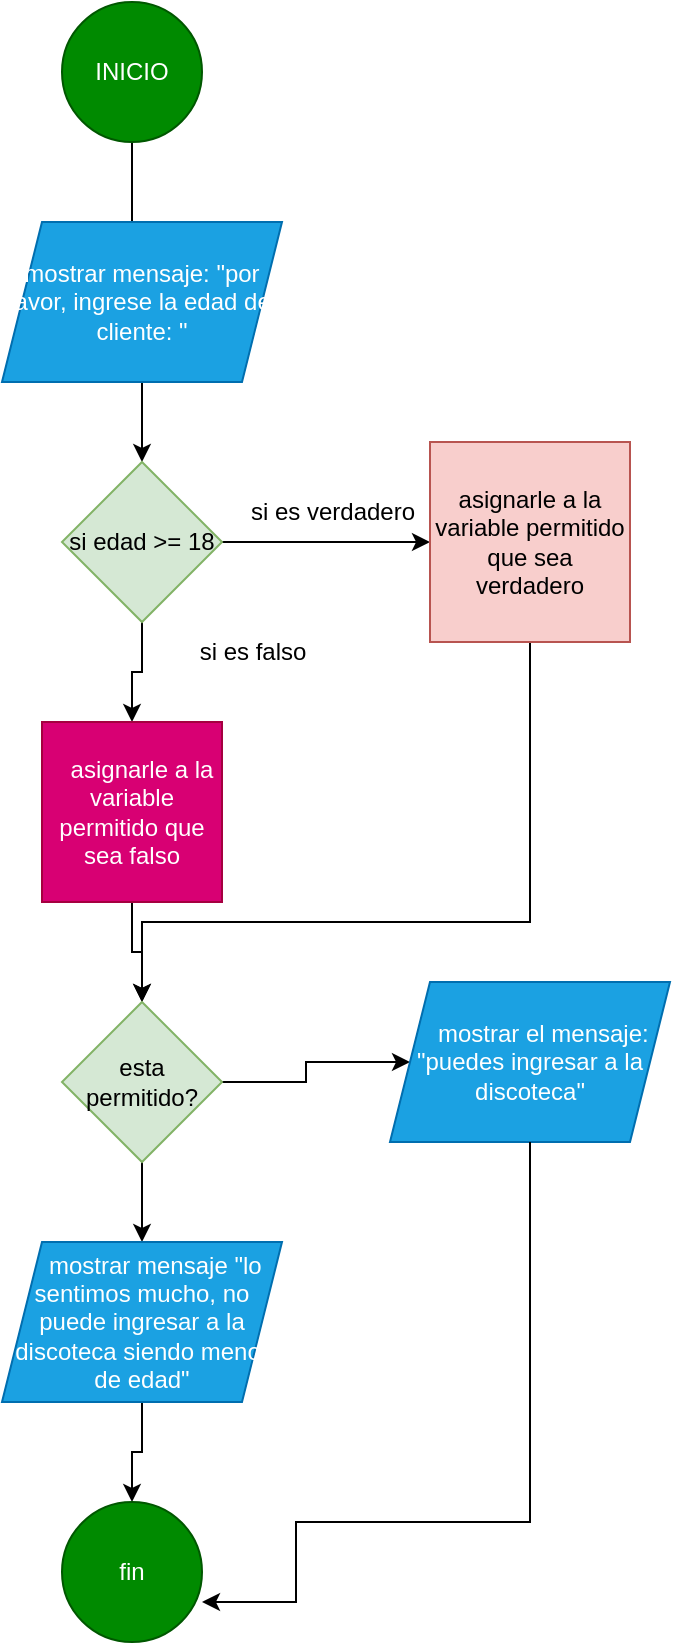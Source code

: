 <mxfile version="26.1.0">
  <diagram id="C5RBs43oDa-KdzZeNtuy" name="Page-1">
    <mxGraphModel dx="1042" dy="531" grid="1" gridSize="10" guides="1" tooltips="1" connect="1" arrows="1" fold="1" page="1" pageScale="1" pageWidth="827" pageHeight="1169" math="0" shadow="0">
      <root>
        <mxCell id="WIyWlLk6GJQsqaUBKTNV-0" />
        <mxCell id="WIyWlLk6GJQsqaUBKTNV-1" parent="WIyWlLk6GJQsqaUBKTNV-0" />
        <mxCell id="kbXyXDnE3KV20WIKsyNc-3" style="edgeStyle=orthogonalEdgeStyle;rounded=0;orthogonalLoop=1;jettySize=auto;html=1;" edge="1" parent="WIyWlLk6GJQsqaUBKTNV-1" source="kbXyXDnE3KV20WIKsyNc-0">
          <mxGeometry relative="1" as="geometry">
            <mxPoint x="215" y="170" as="targetPoint" />
          </mxGeometry>
        </mxCell>
        <mxCell id="kbXyXDnE3KV20WIKsyNc-0" value="INICIO" style="ellipse;whiteSpace=wrap;html=1;aspect=fixed;fillColor=#008a00;fontColor=#ffffff;strokeColor=#005700;" vertex="1" parent="WIyWlLk6GJQsqaUBKTNV-1">
          <mxGeometry x="180" y="30" width="70" height="70" as="geometry" />
        </mxCell>
        <mxCell id="kbXyXDnE3KV20WIKsyNc-8" style="edgeStyle=orthogonalEdgeStyle;rounded=0;orthogonalLoop=1;jettySize=auto;html=1;exitX=0.5;exitY=1;exitDx=0;exitDy=0;" edge="1" parent="WIyWlLk6GJQsqaUBKTNV-1" source="kbXyXDnE3KV20WIKsyNc-4" target="kbXyXDnE3KV20WIKsyNc-6">
          <mxGeometry relative="1" as="geometry" />
        </mxCell>
        <mxCell id="kbXyXDnE3KV20WIKsyNc-4" value="mostrar mensaje: &quot;por favor, ingrese la edad del cliente: &quot;" style="shape=parallelogram;perimeter=parallelogramPerimeter;whiteSpace=wrap;html=1;fixedSize=1;fillColor=#1ba1e2;fontColor=#ffffff;strokeColor=#006EAF;" vertex="1" parent="WIyWlLk6GJQsqaUBKTNV-1">
          <mxGeometry x="150" y="140" width="140" height="80" as="geometry" />
        </mxCell>
        <mxCell id="kbXyXDnE3KV20WIKsyNc-11" style="edgeStyle=orthogonalEdgeStyle;rounded=0;orthogonalLoop=1;jettySize=auto;html=1;exitX=1;exitY=0.5;exitDx=0;exitDy=0;" edge="1" parent="WIyWlLk6GJQsqaUBKTNV-1" source="kbXyXDnE3KV20WIKsyNc-6" target="kbXyXDnE3KV20WIKsyNc-10">
          <mxGeometry relative="1" as="geometry" />
        </mxCell>
        <mxCell id="kbXyXDnE3KV20WIKsyNc-16" style="edgeStyle=orthogonalEdgeStyle;rounded=0;orthogonalLoop=1;jettySize=auto;html=1;exitX=0.5;exitY=1;exitDx=0;exitDy=0;entryX=0.5;entryY=0;entryDx=0;entryDy=0;" edge="1" parent="WIyWlLk6GJQsqaUBKTNV-1" source="kbXyXDnE3KV20WIKsyNc-6" target="kbXyXDnE3KV20WIKsyNc-14">
          <mxGeometry relative="1" as="geometry" />
        </mxCell>
        <mxCell id="kbXyXDnE3KV20WIKsyNc-6" value="si edad &amp;gt;= 18" style="rhombus;whiteSpace=wrap;html=1;fillColor=#d5e8d4;strokeColor=#82b366;" vertex="1" parent="WIyWlLk6GJQsqaUBKTNV-1">
          <mxGeometry x="180" y="260" width="80" height="80" as="geometry" />
        </mxCell>
        <mxCell id="kbXyXDnE3KV20WIKsyNc-26" style="edgeStyle=orthogonalEdgeStyle;rounded=0;orthogonalLoop=1;jettySize=auto;html=1;entryX=0.5;entryY=0;entryDx=0;entryDy=0;" edge="1" parent="WIyWlLk6GJQsqaUBKTNV-1" source="kbXyXDnE3KV20WIKsyNc-10" target="kbXyXDnE3KV20WIKsyNc-18">
          <mxGeometry relative="1" as="geometry">
            <Array as="points">
              <mxPoint x="414" y="490" />
              <mxPoint x="220" y="490" />
            </Array>
          </mxGeometry>
        </mxCell>
        <mxCell id="kbXyXDnE3KV20WIKsyNc-10" value="asignarle a la variable permitido que sea verdadero" style="whiteSpace=wrap;html=1;aspect=fixed;fillColor=#f8cecc;strokeColor=#b85450;" vertex="1" parent="WIyWlLk6GJQsqaUBKTNV-1">
          <mxGeometry x="364" y="250" width="100" height="100" as="geometry" />
        </mxCell>
        <mxCell id="kbXyXDnE3KV20WIKsyNc-13" value="si es verdadero" style="text;html=1;align=center;verticalAlign=middle;resizable=0;points=[];autosize=1;strokeColor=none;fillColor=none;" vertex="1" parent="WIyWlLk6GJQsqaUBKTNV-1">
          <mxGeometry x="260" y="270" width="110" height="30" as="geometry" />
        </mxCell>
        <mxCell id="kbXyXDnE3KV20WIKsyNc-19" style="edgeStyle=orthogonalEdgeStyle;rounded=0;orthogonalLoop=1;jettySize=auto;html=1;entryX=0.5;entryY=0;entryDx=0;entryDy=0;" edge="1" parent="WIyWlLk6GJQsqaUBKTNV-1" source="kbXyXDnE3KV20WIKsyNc-14" target="kbXyXDnE3KV20WIKsyNc-18">
          <mxGeometry relative="1" as="geometry" />
        </mxCell>
        <mxCell id="kbXyXDnE3KV20WIKsyNc-14" value="&lt;div&gt;&amp;nbsp; &amp;nbsp;asignarle a la variable permitido que sea falso&lt;/div&gt;" style="whiteSpace=wrap;html=1;aspect=fixed;fillColor=#d80073;fontColor=#ffffff;strokeColor=#A50040;" vertex="1" parent="WIyWlLk6GJQsqaUBKTNV-1">
          <mxGeometry x="170" y="390" width="90" height="90" as="geometry" />
        </mxCell>
        <mxCell id="kbXyXDnE3KV20WIKsyNc-17" value="si es falso" style="text;html=1;align=center;verticalAlign=middle;resizable=0;points=[];autosize=1;strokeColor=none;fillColor=none;" vertex="1" parent="WIyWlLk6GJQsqaUBKTNV-1">
          <mxGeometry x="235" y="340" width="80" height="30" as="geometry" />
        </mxCell>
        <mxCell id="kbXyXDnE3KV20WIKsyNc-21" style="edgeStyle=orthogonalEdgeStyle;rounded=0;orthogonalLoop=1;jettySize=auto;html=1;entryX=0;entryY=0.5;entryDx=0;entryDy=0;" edge="1" parent="WIyWlLk6GJQsqaUBKTNV-1" source="kbXyXDnE3KV20WIKsyNc-18" target="kbXyXDnE3KV20WIKsyNc-20">
          <mxGeometry relative="1" as="geometry" />
        </mxCell>
        <mxCell id="kbXyXDnE3KV20WIKsyNc-23" style="edgeStyle=orthogonalEdgeStyle;rounded=0;orthogonalLoop=1;jettySize=auto;html=1;entryX=0.5;entryY=0;entryDx=0;entryDy=0;" edge="1" parent="WIyWlLk6GJQsqaUBKTNV-1" source="kbXyXDnE3KV20WIKsyNc-18" target="kbXyXDnE3KV20WIKsyNc-22">
          <mxGeometry relative="1" as="geometry" />
        </mxCell>
        <mxCell id="kbXyXDnE3KV20WIKsyNc-18" value="esta permitido?" style="rhombus;whiteSpace=wrap;html=1;fillColor=#d5e8d4;strokeColor=#82b366;" vertex="1" parent="WIyWlLk6GJQsqaUBKTNV-1">
          <mxGeometry x="180" y="530" width="80" height="80" as="geometry" />
        </mxCell>
        <mxCell id="kbXyXDnE3KV20WIKsyNc-20" value="&lt;div&gt;&amp;nbsp; &amp;nbsp; mostrar el mensaje: &quot;puedes ingresar a la discoteca&quot;&lt;/div&gt;" style="shape=parallelogram;perimeter=parallelogramPerimeter;whiteSpace=wrap;html=1;fixedSize=1;fillColor=#1ba1e2;fontColor=#ffffff;strokeColor=#006EAF;" vertex="1" parent="WIyWlLk6GJQsqaUBKTNV-1">
          <mxGeometry x="344" y="520" width="140" height="80" as="geometry" />
        </mxCell>
        <mxCell id="kbXyXDnE3KV20WIKsyNc-28" style="edgeStyle=orthogonalEdgeStyle;rounded=0;orthogonalLoop=1;jettySize=auto;html=1;entryX=0.5;entryY=0;entryDx=0;entryDy=0;" edge="1" parent="WIyWlLk6GJQsqaUBKTNV-1" source="kbXyXDnE3KV20WIKsyNc-22" target="kbXyXDnE3KV20WIKsyNc-27">
          <mxGeometry relative="1" as="geometry" />
        </mxCell>
        <mxCell id="kbXyXDnE3KV20WIKsyNc-22" value="&lt;div&gt;&amp;nbsp; &amp;nbsp; mostrar mensaje &quot;lo sentimos mucho, no puede ingresar a la discoteca siendo menor de edad&quot;&lt;/div&gt;" style="shape=parallelogram;perimeter=parallelogramPerimeter;whiteSpace=wrap;html=1;fixedSize=1;fillColor=#1ba1e2;fontColor=#ffffff;strokeColor=#006EAF;" vertex="1" parent="WIyWlLk6GJQsqaUBKTNV-1">
          <mxGeometry x="150" y="650" width="140" height="80" as="geometry" />
        </mxCell>
        <mxCell id="kbXyXDnE3KV20WIKsyNc-27" value="fin" style="ellipse;whiteSpace=wrap;html=1;aspect=fixed;fillColor=#008a00;fontColor=#ffffff;strokeColor=#005700;" vertex="1" parent="WIyWlLk6GJQsqaUBKTNV-1">
          <mxGeometry x="180" y="780" width="70" height="70" as="geometry" />
        </mxCell>
        <mxCell id="kbXyXDnE3KV20WIKsyNc-29" style="edgeStyle=orthogonalEdgeStyle;rounded=0;orthogonalLoop=1;jettySize=auto;html=1;entryX=1;entryY=0.714;entryDx=0;entryDy=0;entryPerimeter=0;" edge="1" parent="WIyWlLk6GJQsqaUBKTNV-1" source="kbXyXDnE3KV20WIKsyNc-20" target="kbXyXDnE3KV20WIKsyNc-27">
          <mxGeometry relative="1" as="geometry">
            <Array as="points">
              <mxPoint x="414" y="790" />
              <mxPoint x="297" y="790" />
              <mxPoint x="297" y="830" />
            </Array>
          </mxGeometry>
        </mxCell>
      </root>
    </mxGraphModel>
  </diagram>
</mxfile>
